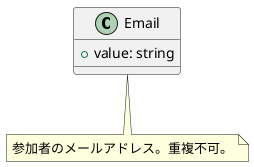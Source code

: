@startuml Email

class "Email" as Email {
    + value: string
}

note bottom of Email
  参加者のメールアドレス。重複不可。
end note

@enduml
